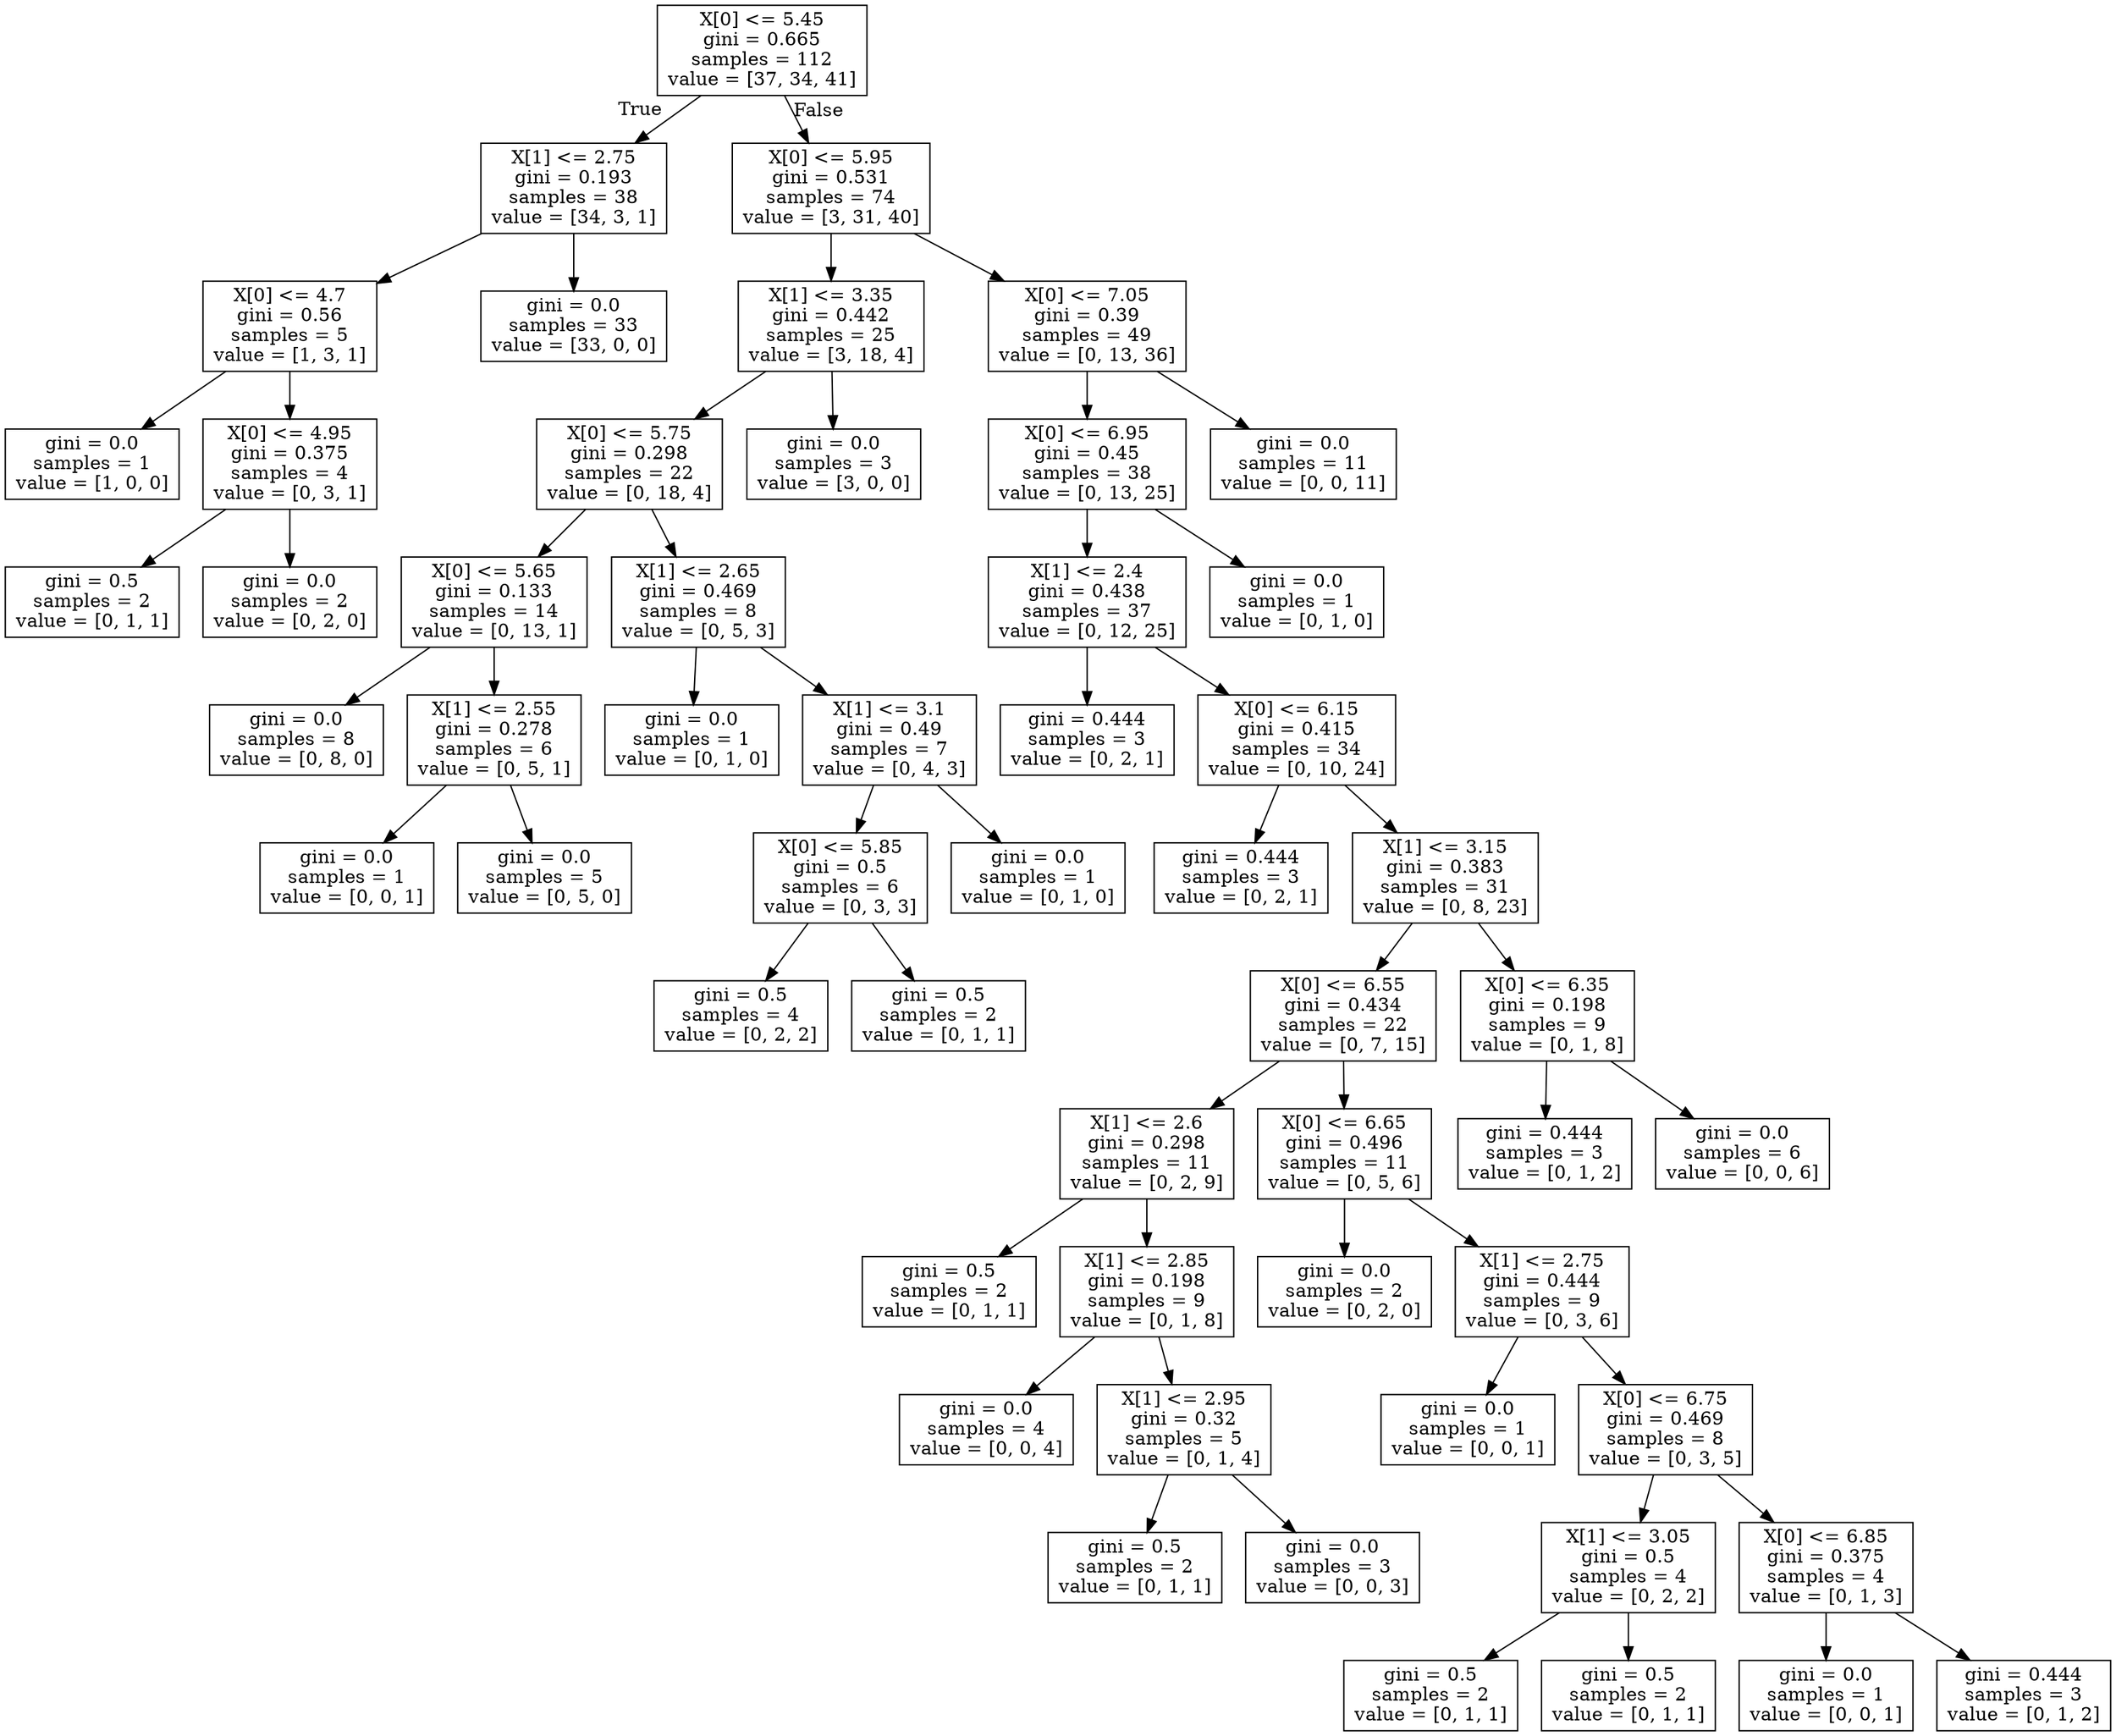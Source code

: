 digraph Tree {
node [shape=box] ;
0 [label="X[0] <= 5.45\ngini = 0.665\nsamples = 112\nvalue = [37, 34, 41]"] ;
1 [label="X[1] <= 2.75\ngini = 0.193\nsamples = 38\nvalue = [34, 3, 1]"] ;
0 -> 1 [labeldistance=2.5, labelangle=45, headlabel="True"] ;
2 [label="X[0] <= 4.7\ngini = 0.56\nsamples = 5\nvalue = [1, 3, 1]"] ;
1 -> 2 ;
3 [label="gini = 0.0\nsamples = 1\nvalue = [1, 0, 0]"] ;
2 -> 3 ;
4 [label="X[0] <= 4.95\ngini = 0.375\nsamples = 4\nvalue = [0, 3, 1]"] ;
2 -> 4 ;
5 [label="gini = 0.5\nsamples = 2\nvalue = [0, 1, 1]"] ;
4 -> 5 ;
6 [label="gini = 0.0\nsamples = 2\nvalue = [0, 2, 0]"] ;
4 -> 6 ;
7 [label="gini = 0.0\nsamples = 33\nvalue = [33, 0, 0]"] ;
1 -> 7 ;
8 [label="X[0] <= 5.95\ngini = 0.531\nsamples = 74\nvalue = [3, 31, 40]"] ;
0 -> 8 [labeldistance=2.5, labelangle=-45, headlabel="False"] ;
9 [label="X[1] <= 3.35\ngini = 0.442\nsamples = 25\nvalue = [3, 18, 4]"] ;
8 -> 9 ;
10 [label="X[0] <= 5.75\ngini = 0.298\nsamples = 22\nvalue = [0, 18, 4]"] ;
9 -> 10 ;
11 [label="X[0] <= 5.65\ngini = 0.133\nsamples = 14\nvalue = [0, 13, 1]"] ;
10 -> 11 ;
12 [label="gini = 0.0\nsamples = 8\nvalue = [0, 8, 0]"] ;
11 -> 12 ;
13 [label="X[1] <= 2.55\ngini = 0.278\nsamples = 6\nvalue = [0, 5, 1]"] ;
11 -> 13 ;
14 [label="gini = 0.0\nsamples = 1\nvalue = [0, 0, 1]"] ;
13 -> 14 ;
15 [label="gini = 0.0\nsamples = 5\nvalue = [0, 5, 0]"] ;
13 -> 15 ;
16 [label="X[1] <= 2.65\ngini = 0.469\nsamples = 8\nvalue = [0, 5, 3]"] ;
10 -> 16 ;
17 [label="gini = 0.0\nsamples = 1\nvalue = [0, 1, 0]"] ;
16 -> 17 ;
18 [label="X[1] <= 3.1\ngini = 0.49\nsamples = 7\nvalue = [0, 4, 3]"] ;
16 -> 18 ;
19 [label="X[0] <= 5.85\ngini = 0.5\nsamples = 6\nvalue = [0, 3, 3]"] ;
18 -> 19 ;
20 [label="gini = 0.5\nsamples = 4\nvalue = [0, 2, 2]"] ;
19 -> 20 ;
21 [label="gini = 0.5\nsamples = 2\nvalue = [0, 1, 1]"] ;
19 -> 21 ;
22 [label="gini = 0.0\nsamples = 1\nvalue = [0, 1, 0]"] ;
18 -> 22 ;
23 [label="gini = 0.0\nsamples = 3\nvalue = [3, 0, 0]"] ;
9 -> 23 ;
24 [label="X[0] <= 7.05\ngini = 0.39\nsamples = 49\nvalue = [0, 13, 36]"] ;
8 -> 24 ;
25 [label="X[0] <= 6.95\ngini = 0.45\nsamples = 38\nvalue = [0, 13, 25]"] ;
24 -> 25 ;
26 [label="X[1] <= 2.4\ngini = 0.438\nsamples = 37\nvalue = [0, 12, 25]"] ;
25 -> 26 ;
27 [label="gini = 0.444\nsamples = 3\nvalue = [0, 2, 1]"] ;
26 -> 27 ;
28 [label="X[0] <= 6.15\ngini = 0.415\nsamples = 34\nvalue = [0, 10, 24]"] ;
26 -> 28 ;
29 [label="gini = 0.444\nsamples = 3\nvalue = [0, 2, 1]"] ;
28 -> 29 ;
30 [label="X[1] <= 3.15\ngini = 0.383\nsamples = 31\nvalue = [0, 8, 23]"] ;
28 -> 30 ;
31 [label="X[0] <= 6.55\ngini = 0.434\nsamples = 22\nvalue = [0, 7, 15]"] ;
30 -> 31 ;
32 [label="X[1] <= 2.6\ngini = 0.298\nsamples = 11\nvalue = [0, 2, 9]"] ;
31 -> 32 ;
33 [label="gini = 0.5\nsamples = 2\nvalue = [0, 1, 1]"] ;
32 -> 33 ;
34 [label="X[1] <= 2.85\ngini = 0.198\nsamples = 9\nvalue = [0, 1, 8]"] ;
32 -> 34 ;
35 [label="gini = 0.0\nsamples = 4\nvalue = [0, 0, 4]"] ;
34 -> 35 ;
36 [label="X[1] <= 2.95\ngini = 0.32\nsamples = 5\nvalue = [0, 1, 4]"] ;
34 -> 36 ;
37 [label="gini = 0.5\nsamples = 2\nvalue = [0, 1, 1]"] ;
36 -> 37 ;
38 [label="gini = 0.0\nsamples = 3\nvalue = [0, 0, 3]"] ;
36 -> 38 ;
39 [label="X[0] <= 6.65\ngini = 0.496\nsamples = 11\nvalue = [0, 5, 6]"] ;
31 -> 39 ;
40 [label="gini = 0.0\nsamples = 2\nvalue = [0, 2, 0]"] ;
39 -> 40 ;
41 [label="X[1] <= 2.75\ngini = 0.444\nsamples = 9\nvalue = [0, 3, 6]"] ;
39 -> 41 ;
42 [label="gini = 0.0\nsamples = 1\nvalue = [0, 0, 1]"] ;
41 -> 42 ;
43 [label="X[0] <= 6.75\ngini = 0.469\nsamples = 8\nvalue = [0, 3, 5]"] ;
41 -> 43 ;
44 [label="X[1] <= 3.05\ngini = 0.5\nsamples = 4\nvalue = [0, 2, 2]"] ;
43 -> 44 ;
45 [label="gini = 0.5\nsamples = 2\nvalue = [0, 1, 1]"] ;
44 -> 45 ;
46 [label="gini = 0.5\nsamples = 2\nvalue = [0, 1, 1]"] ;
44 -> 46 ;
47 [label="X[0] <= 6.85\ngini = 0.375\nsamples = 4\nvalue = [0, 1, 3]"] ;
43 -> 47 ;
48 [label="gini = 0.0\nsamples = 1\nvalue = [0, 0, 1]"] ;
47 -> 48 ;
49 [label="gini = 0.444\nsamples = 3\nvalue = [0, 1, 2]"] ;
47 -> 49 ;
50 [label="X[0] <= 6.35\ngini = 0.198\nsamples = 9\nvalue = [0, 1, 8]"] ;
30 -> 50 ;
51 [label="gini = 0.444\nsamples = 3\nvalue = [0, 1, 2]"] ;
50 -> 51 ;
52 [label="gini = 0.0\nsamples = 6\nvalue = [0, 0, 6]"] ;
50 -> 52 ;
53 [label="gini = 0.0\nsamples = 1\nvalue = [0, 1, 0]"] ;
25 -> 53 ;
54 [label="gini = 0.0\nsamples = 11\nvalue = [0, 0, 11]"] ;
24 -> 54 ;
}